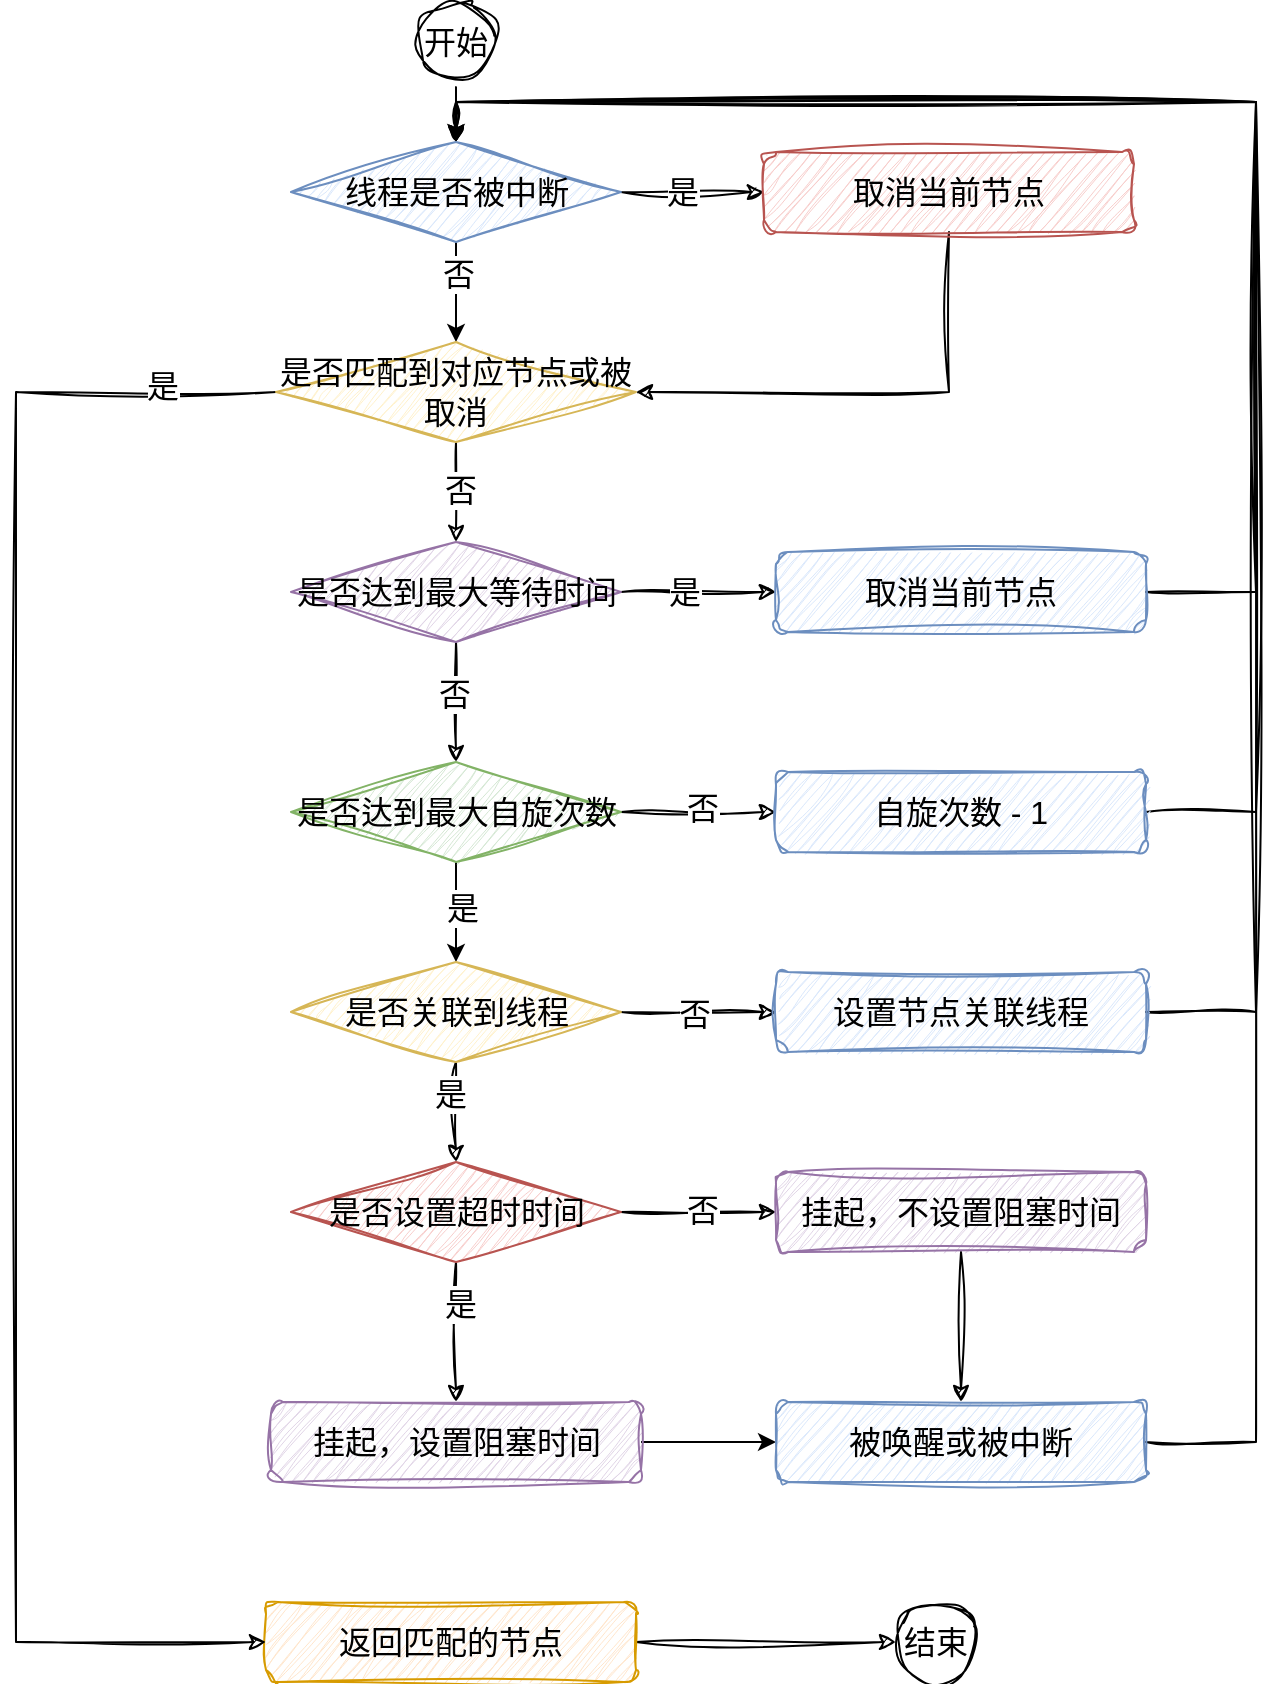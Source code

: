 <mxfile version="28.0.6">
  <diagram name="第 1 页" id="rxK-i59S6lmbJX8z_wLt">
    <mxGraphModel dx="1011" dy="690" grid="1" gridSize="10" guides="1" tooltips="1" connect="1" arrows="1" fold="1" page="1" pageScale="1" pageWidth="827" pageHeight="1169" math="0" shadow="0">
      <root>
        <mxCell id="0" />
        <mxCell id="1" parent="0" />
        <mxCell id="tKjdEHRHipe8KkHzaU8Q-4" style="edgeStyle=orthogonalEdgeStyle;rounded=0;orthogonalLoop=1;jettySize=auto;html=1;exitX=0.5;exitY=1;exitDx=0;exitDy=0;entryX=0.5;entryY=0;entryDx=0;entryDy=0;fontSize=16;" edge="1" parent="1" source="tKjdEHRHipe8KkHzaU8Q-1" target="tKjdEHRHipe8KkHzaU8Q-3">
          <mxGeometry relative="1" as="geometry" />
        </mxCell>
        <mxCell id="tKjdEHRHipe8KkHzaU8Q-1" value="开始" style="ellipse;whiteSpace=wrap;html=1;aspect=fixed;fontSize=16;sketch=1;curveFitting=1;jiggle=2;" vertex="1" parent="1">
          <mxGeometry x="240" y="40" width="40" height="40" as="geometry" />
        </mxCell>
        <mxCell id="tKjdEHRHipe8KkHzaU8Q-8" style="edgeStyle=orthogonalEdgeStyle;rounded=0;orthogonalLoop=1;jettySize=auto;html=1;exitX=1;exitY=0.5;exitDx=0;exitDy=0;entryX=0;entryY=0.5;entryDx=0;entryDy=0;fontSize=16;sketch=1;curveFitting=1;jiggle=2;" edge="1" parent="1" source="tKjdEHRHipe8KkHzaU8Q-3" target="tKjdEHRHipe8KkHzaU8Q-7">
          <mxGeometry relative="1" as="geometry" />
        </mxCell>
        <mxCell id="tKjdEHRHipe8KkHzaU8Q-21" value="是" style="edgeLabel;html=1;align=center;verticalAlign=middle;resizable=0;points=[];fontSize=16;" vertex="1" connectable="0" parent="tKjdEHRHipe8KkHzaU8Q-8">
          <mxGeometry x="-0.166" relative="1" as="geometry">
            <mxPoint as="offset" />
          </mxGeometry>
        </mxCell>
        <mxCell id="tKjdEHRHipe8KkHzaU8Q-10" style="edgeStyle=orthogonalEdgeStyle;rounded=0;orthogonalLoop=1;jettySize=auto;html=1;exitX=0.5;exitY=1;exitDx=0;exitDy=0;entryX=0.5;entryY=0;entryDx=0;entryDy=0;fontSize=16;" edge="1" parent="1" source="tKjdEHRHipe8KkHzaU8Q-3" target="tKjdEHRHipe8KkHzaU8Q-9">
          <mxGeometry relative="1" as="geometry" />
        </mxCell>
        <mxCell id="tKjdEHRHipe8KkHzaU8Q-42" value="否" style="edgeLabel;html=1;align=center;verticalAlign=middle;resizable=0;points=[];fontSize=16;" vertex="1" connectable="0" parent="tKjdEHRHipe8KkHzaU8Q-10">
          <mxGeometry x="-0.356" y="1" relative="1" as="geometry">
            <mxPoint as="offset" />
          </mxGeometry>
        </mxCell>
        <mxCell id="tKjdEHRHipe8KkHzaU8Q-3" value="线程是否被中断" style="rhombus;whiteSpace=wrap;html=1;fontSize=16;sketch=1;curveFitting=1;jiggle=2;fillColor=#dae8fc;strokeColor=#6c8ebf;" vertex="1" parent="1">
          <mxGeometry x="177.5" y="110" width="165" height="50" as="geometry" />
        </mxCell>
        <mxCell id="tKjdEHRHipe8KkHzaU8Q-5" value="结束" style="ellipse;whiteSpace=wrap;html=1;aspect=fixed;fontSize=16;sketch=1;curveFitting=1;jiggle=2;" vertex="1" parent="1">
          <mxGeometry x="480" y="840" width="40" height="40" as="geometry" />
        </mxCell>
        <mxCell id="tKjdEHRHipe8KkHzaU8Q-50" style="edgeStyle=orthogonalEdgeStyle;rounded=0;orthogonalLoop=1;jettySize=auto;html=1;exitX=1;exitY=0.5;exitDx=0;exitDy=0;fontSize=16;sketch=1;curveFitting=1;jiggle=2;" edge="1" parent="1" source="tKjdEHRHipe8KkHzaU8Q-6" target="tKjdEHRHipe8KkHzaU8Q-5">
          <mxGeometry relative="1" as="geometry" />
        </mxCell>
        <mxCell id="tKjdEHRHipe8KkHzaU8Q-6" value="返回匹配的节点" style="rounded=1;whiteSpace=wrap;html=1;fontSize=16;sketch=1;curveFitting=1;jiggle=2;fillColor=#ffe6cc;strokeColor=#d79b00;" vertex="1" parent="1">
          <mxGeometry x="165" y="840" width="185" height="40" as="geometry" />
        </mxCell>
        <mxCell id="tKjdEHRHipe8KkHzaU8Q-41" style="edgeStyle=orthogonalEdgeStyle;rounded=0;orthogonalLoop=1;jettySize=auto;html=1;exitX=0.5;exitY=1;exitDx=0;exitDy=0;entryX=1;entryY=0.5;entryDx=0;entryDy=0;fontSize=16;sketch=1;curveFitting=1;jiggle=2;" edge="1" parent="1" source="tKjdEHRHipe8KkHzaU8Q-7" target="tKjdEHRHipe8KkHzaU8Q-9">
          <mxGeometry relative="1" as="geometry" />
        </mxCell>
        <mxCell id="tKjdEHRHipe8KkHzaU8Q-7" value="取消当前节点" style="rounded=1;whiteSpace=wrap;html=1;fontSize=16;sketch=1;curveFitting=1;jiggle=2;fillColor=#f8cecc;strokeColor=#b85450;" vertex="1" parent="1">
          <mxGeometry x="414" y="115" width="185" height="40" as="geometry" />
        </mxCell>
        <mxCell id="tKjdEHRHipe8KkHzaU8Q-12" style="edgeStyle=orthogonalEdgeStyle;rounded=0;orthogonalLoop=1;jettySize=auto;html=1;exitX=0.5;exitY=1;exitDx=0;exitDy=0;entryX=0.5;entryY=0;entryDx=0;entryDy=0;fontSize=16;sketch=1;curveFitting=1;jiggle=2;" edge="1" parent="1" source="tKjdEHRHipe8KkHzaU8Q-9" target="tKjdEHRHipe8KkHzaU8Q-11">
          <mxGeometry relative="1" as="geometry" />
        </mxCell>
        <mxCell id="tKjdEHRHipe8KkHzaU8Q-36" value="否" style="edgeLabel;html=1;align=center;verticalAlign=middle;resizable=0;points=[];fontSize=16;" vertex="1" connectable="0" parent="tKjdEHRHipe8KkHzaU8Q-12">
          <mxGeometry x="-0.056" y="2" relative="1" as="geometry">
            <mxPoint as="offset" />
          </mxGeometry>
        </mxCell>
        <mxCell id="tKjdEHRHipe8KkHzaU8Q-35" style="edgeStyle=orthogonalEdgeStyle;rounded=0;orthogonalLoop=1;jettySize=auto;html=1;exitX=0;exitY=0.5;exitDx=0;exitDy=0;entryX=0;entryY=0.5;entryDx=0;entryDy=0;fontSize=16;sketch=1;curveFitting=1;jiggle=2;" edge="1" parent="1" source="tKjdEHRHipe8KkHzaU8Q-9" target="tKjdEHRHipe8KkHzaU8Q-6">
          <mxGeometry relative="1" as="geometry">
            <mxPoint x="60" y="235" as="targetPoint" />
            <Array as="points">
              <mxPoint x="40" y="235" />
              <mxPoint x="40" y="860" />
            </Array>
          </mxGeometry>
        </mxCell>
        <mxCell id="tKjdEHRHipe8KkHzaU8Q-37" value="是" style="edgeLabel;html=1;align=center;verticalAlign=middle;resizable=0;points=[];fontSize=16;" vertex="1" connectable="0" parent="tKjdEHRHipe8KkHzaU8Q-35">
          <mxGeometry x="-0.869" y="-3" relative="1" as="geometry">
            <mxPoint as="offset" />
          </mxGeometry>
        </mxCell>
        <mxCell id="tKjdEHRHipe8KkHzaU8Q-9" value="是否匹配到对应节点或被取消" style="rhombus;whiteSpace=wrap;html=1;fontSize=16;sketch=1;curveFitting=1;jiggle=2;fillColor=#fff2cc;strokeColor=#d6b656;" vertex="1" parent="1">
          <mxGeometry x="170" y="210" width="180" height="50" as="geometry" />
        </mxCell>
        <mxCell id="tKjdEHRHipe8KkHzaU8Q-14" style="edgeStyle=orthogonalEdgeStyle;rounded=0;orthogonalLoop=1;jettySize=auto;html=1;exitX=1;exitY=0.5;exitDx=0;exitDy=0;entryX=0;entryY=0.5;entryDx=0;entryDy=0;fontSize=16;sketch=1;curveFitting=1;jiggle=2;" edge="1" parent="1" source="tKjdEHRHipe8KkHzaU8Q-11" target="tKjdEHRHipe8KkHzaU8Q-13">
          <mxGeometry relative="1" as="geometry" />
        </mxCell>
        <mxCell id="tKjdEHRHipe8KkHzaU8Q-19" value="是" style="edgeLabel;html=1;align=center;verticalAlign=middle;resizable=0;points=[];fontSize=16;" vertex="1" connectable="0" parent="tKjdEHRHipe8KkHzaU8Q-14">
          <mxGeometry x="-0.187" relative="1" as="geometry">
            <mxPoint as="offset" />
          </mxGeometry>
        </mxCell>
        <mxCell id="tKjdEHRHipe8KkHzaU8Q-16" style="edgeStyle=orthogonalEdgeStyle;rounded=0;orthogonalLoop=1;jettySize=auto;html=1;exitX=0.5;exitY=1;exitDx=0;exitDy=0;entryX=0.5;entryY=0;entryDx=0;entryDy=0;fontSize=16;sketch=1;curveFitting=1;jiggle=2;" edge="1" parent="1" source="tKjdEHRHipe8KkHzaU8Q-11" target="tKjdEHRHipe8KkHzaU8Q-15">
          <mxGeometry relative="1" as="geometry" />
        </mxCell>
        <mxCell id="tKjdEHRHipe8KkHzaU8Q-38" value="否" style="edgeLabel;html=1;align=center;verticalAlign=middle;resizable=0;points=[];fontSize=16;" vertex="1" connectable="0" parent="tKjdEHRHipe8KkHzaU8Q-16">
          <mxGeometry x="-0.157" y="-1" relative="1" as="geometry">
            <mxPoint as="offset" />
          </mxGeometry>
        </mxCell>
        <mxCell id="tKjdEHRHipe8KkHzaU8Q-11" value="是否达到最大等待时间" style="rhombus;whiteSpace=wrap;html=1;fontSize=16;sketch=1;curveFitting=1;jiggle=2;fillColor=#e1d5e7;strokeColor=#9673a6;" vertex="1" parent="1">
          <mxGeometry x="177.5" y="310" width="165" height="50" as="geometry" />
        </mxCell>
        <mxCell id="tKjdEHRHipe8KkHzaU8Q-43" style="edgeStyle=orthogonalEdgeStyle;rounded=0;orthogonalLoop=1;jettySize=auto;html=1;exitX=1;exitY=0.5;exitDx=0;exitDy=0;entryX=0.5;entryY=0;entryDx=0;entryDy=0;fontSize=16;sketch=1;curveFitting=1;jiggle=2;" edge="1" parent="1" source="tKjdEHRHipe8KkHzaU8Q-13" target="tKjdEHRHipe8KkHzaU8Q-3">
          <mxGeometry relative="1" as="geometry">
            <Array as="points">
              <mxPoint x="660" y="335" />
              <mxPoint x="660" y="90" />
              <mxPoint x="260" y="90" />
            </Array>
          </mxGeometry>
        </mxCell>
        <mxCell id="tKjdEHRHipe8KkHzaU8Q-13" value="取消当前节点" style="rounded=1;whiteSpace=wrap;html=1;fontSize=16;sketch=1;curveFitting=1;jiggle=2;fillColor=#dae8fc;strokeColor=#6c8ebf;" vertex="1" parent="1">
          <mxGeometry x="420" y="315" width="185" height="40" as="geometry" />
        </mxCell>
        <mxCell id="tKjdEHRHipe8KkHzaU8Q-18" style="edgeStyle=orthogonalEdgeStyle;rounded=0;orthogonalLoop=1;jettySize=auto;html=1;exitX=1;exitY=0.5;exitDx=0;exitDy=0;entryX=0;entryY=0.5;entryDx=0;entryDy=0;fontSize=16;sketch=1;curveFitting=1;jiggle=2;" edge="1" parent="1" source="tKjdEHRHipe8KkHzaU8Q-15" target="tKjdEHRHipe8KkHzaU8Q-17">
          <mxGeometry relative="1" as="geometry" />
        </mxCell>
        <mxCell id="tKjdEHRHipe8KkHzaU8Q-20" value="否" style="edgeLabel;html=1;align=center;verticalAlign=middle;resizable=0;points=[];fontSize=16;" vertex="1" connectable="0" parent="tKjdEHRHipe8KkHzaU8Q-18">
          <mxGeometry x="0.028" y="2" relative="1" as="geometry">
            <mxPoint as="offset" />
          </mxGeometry>
        </mxCell>
        <mxCell id="tKjdEHRHipe8KkHzaU8Q-23" style="edgeStyle=orthogonalEdgeStyle;rounded=0;orthogonalLoop=1;jettySize=auto;html=1;exitX=0.5;exitY=1;exitDx=0;exitDy=0;entryX=0.5;entryY=0;entryDx=0;entryDy=0;fontSize=16;" edge="1" parent="1" source="tKjdEHRHipe8KkHzaU8Q-15" target="tKjdEHRHipe8KkHzaU8Q-22">
          <mxGeometry relative="1" as="geometry" />
        </mxCell>
        <mxCell id="tKjdEHRHipe8KkHzaU8Q-39" value="是" style="edgeLabel;html=1;align=center;verticalAlign=middle;resizable=0;points=[];fontSize=16;" vertex="1" connectable="0" parent="tKjdEHRHipe8KkHzaU8Q-23">
          <mxGeometry x="-0.089" y="3" relative="1" as="geometry">
            <mxPoint as="offset" />
          </mxGeometry>
        </mxCell>
        <mxCell id="tKjdEHRHipe8KkHzaU8Q-15" value="是否达到最大自旋次数" style="rhombus;whiteSpace=wrap;html=1;fontSize=16;sketch=1;curveFitting=1;jiggle=2;fillColor=#d5e8d4;strokeColor=#82b366;" vertex="1" parent="1">
          <mxGeometry x="177.5" y="420" width="165" height="50" as="geometry" />
        </mxCell>
        <mxCell id="tKjdEHRHipe8KkHzaU8Q-44" style="edgeStyle=orthogonalEdgeStyle;rounded=0;orthogonalLoop=1;jettySize=auto;html=1;exitX=1;exitY=0.5;exitDx=0;exitDy=0;entryX=0.5;entryY=0;entryDx=0;entryDy=0;fontSize=16;sketch=1;curveFitting=1;jiggle=2;" edge="1" parent="1" source="tKjdEHRHipe8KkHzaU8Q-17" target="tKjdEHRHipe8KkHzaU8Q-3">
          <mxGeometry relative="1" as="geometry">
            <Array as="points">
              <mxPoint x="660" y="445" />
              <mxPoint x="660" y="90" />
              <mxPoint x="260" y="90" />
            </Array>
          </mxGeometry>
        </mxCell>
        <mxCell id="tKjdEHRHipe8KkHzaU8Q-17" value="自旋次数 - 1" style="rounded=1;whiteSpace=wrap;html=1;fontSize=16;sketch=1;curveFitting=1;jiggle=2;fillColor=#dae8fc;strokeColor=#6c8ebf;" vertex="1" parent="1">
          <mxGeometry x="420" y="425" width="185" height="40" as="geometry" />
        </mxCell>
        <mxCell id="tKjdEHRHipe8KkHzaU8Q-25" style="edgeStyle=orthogonalEdgeStyle;rounded=0;orthogonalLoop=1;jettySize=auto;html=1;exitX=1;exitY=0.5;exitDx=0;exitDy=0;entryX=0;entryY=0.5;entryDx=0;entryDy=0;fontSize=16;sketch=1;curveFitting=1;jiggle=2;" edge="1" parent="1" source="tKjdEHRHipe8KkHzaU8Q-22" target="tKjdEHRHipe8KkHzaU8Q-24">
          <mxGeometry relative="1" as="geometry" />
        </mxCell>
        <mxCell id="tKjdEHRHipe8KkHzaU8Q-26" value="否" style="edgeLabel;html=1;align=center;verticalAlign=middle;resizable=0;points=[];fontSize=16;" vertex="1" connectable="0" parent="tKjdEHRHipe8KkHzaU8Q-25">
          <mxGeometry x="-0.058" y="-1" relative="1" as="geometry">
            <mxPoint as="offset" />
          </mxGeometry>
        </mxCell>
        <mxCell id="tKjdEHRHipe8KkHzaU8Q-28" style="edgeStyle=orthogonalEdgeStyle;rounded=0;orthogonalLoop=1;jettySize=auto;html=1;exitX=0.5;exitY=1;exitDx=0;exitDy=0;entryX=0.5;entryY=0;entryDx=0;entryDy=0;fontSize=16;sketch=1;curveFitting=1;jiggle=2;" edge="1" parent="1" source="tKjdEHRHipe8KkHzaU8Q-22" target="tKjdEHRHipe8KkHzaU8Q-27">
          <mxGeometry relative="1" as="geometry" />
        </mxCell>
        <mxCell id="tKjdEHRHipe8KkHzaU8Q-40" value="是" style="edgeLabel;html=1;align=center;verticalAlign=middle;resizable=0;points=[];fontSize=16;" vertex="1" connectable="0" parent="tKjdEHRHipe8KkHzaU8Q-28">
          <mxGeometry x="-0.356" y="-3" relative="1" as="geometry">
            <mxPoint as="offset" />
          </mxGeometry>
        </mxCell>
        <mxCell id="tKjdEHRHipe8KkHzaU8Q-22" value="是否关联到线程" style="rhombus;whiteSpace=wrap;html=1;fontSize=16;sketch=1;curveFitting=1;jiggle=2;fillColor=#fff2cc;strokeColor=#d6b656;" vertex="1" parent="1">
          <mxGeometry x="177.5" y="520" width="165" height="50" as="geometry" />
        </mxCell>
        <mxCell id="tKjdEHRHipe8KkHzaU8Q-45" style="edgeStyle=orthogonalEdgeStyle;rounded=0;orthogonalLoop=1;jettySize=auto;html=1;exitX=1;exitY=0.5;exitDx=0;exitDy=0;entryX=0.5;entryY=0;entryDx=0;entryDy=0;fontSize=16;sketch=1;curveFitting=1;jiggle=2;" edge="1" parent="1" source="tKjdEHRHipe8KkHzaU8Q-24" target="tKjdEHRHipe8KkHzaU8Q-3">
          <mxGeometry relative="1" as="geometry">
            <Array as="points">
              <mxPoint x="660" y="545" />
              <mxPoint x="660" y="90" />
              <mxPoint x="260" y="90" />
            </Array>
          </mxGeometry>
        </mxCell>
        <mxCell id="tKjdEHRHipe8KkHzaU8Q-24" value="设置节点关联线程" style="rounded=1;whiteSpace=wrap;html=1;fontSize=16;sketch=1;curveFitting=1;jiggle=2;fillColor=#dae8fc;strokeColor=#6c8ebf;" vertex="1" parent="1">
          <mxGeometry x="420" y="525" width="185" height="40" as="geometry" />
        </mxCell>
        <mxCell id="tKjdEHRHipe8KkHzaU8Q-31" style="edgeStyle=orthogonalEdgeStyle;rounded=0;orthogonalLoop=1;jettySize=auto;html=1;exitX=1;exitY=0.5;exitDx=0;exitDy=0;entryX=0;entryY=0.5;entryDx=0;entryDy=0;fontSize=16;sketch=1;curveFitting=1;jiggle=2;" edge="1" parent="1" source="tKjdEHRHipe8KkHzaU8Q-27" target="tKjdEHRHipe8KkHzaU8Q-29">
          <mxGeometry relative="1" as="geometry" />
        </mxCell>
        <mxCell id="tKjdEHRHipe8KkHzaU8Q-32" value="否" style="edgeLabel;html=1;align=center;verticalAlign=middle;resizable=0;points=[];fontSize=16;" vertex="1" connectable="0" parent="tKjdEHRHipe8KkHzaU8Q-31">
          <mxGeometry x="0.028" y="1" relative="1" as="geometry">
            <mxPoint as="offset" />
          </mxGeometry>
        </mxCell>
        <mxCell id="tKjdEHRHipe8KkHzaU8Q-33" style="edgeStyle=orthogonalEdgeStyle;rounded=0;orthogonalLoop=1;jettySize=auto;html=1;exitX=0.5;exitY=1;exitDx=0;exitDy=0;entryX=0.5;entryY=0;entryDx=0;entryDy=0;fontSize=16;sketch=1;curveFitting=1;jiggle=2;" edge="1" parent="1" source="tKjdEHRHipe8KkHzaU8Q-27" target="tKjdEHRHipe8KkHzaU8Q-30">
          <mxGeometry relative="1" as="geometry" />
        </mxCell>
        <mxCell id="tKjdEHRHipe8KkHzaU8Q-34" value="是" style="edgeLabel;html=1;align=center;verticalAlign=middle;resizable=0;points=[];fontSize=16;" vertex="1" connectable="0" parent="tKjdEHRHipe8KkHzaU8Q-33">
          <mxGeometry x="-0.403" y="2" relative="1" as="geometry">
            <mxPoint as="offset" />
          </mxGeometry>
        </mxCell>
        <mxCell id="tKjdEHRHipe8KkHzaU8Q-27" value="是否设置超时时间" style="rhombus;whiteSpace=wrap;html=1;fontSize=16;sketch=1;curveFitting=1;jiggle=2;fillColor=#f8cecc;strokeColor=#b85450;" vertex="1" parent="1">
          <mxGeometry x="177.5" y="620" width="165" height="50" as="geometry" />
        </mxCell>
        <mxCell id="tKjdEHRHipe8KkHzaU8Q-48" style="edgeStyle=orthogonalEdgeStyle;rounded=0;orthogonalLoop=1;jettySize=auto;html=1;exitX=0.5;exitY=1;exitDx=0;exitDy=0;entryX=0.5;entryY=0;entryDx=0;entryDy=0;fontSize=16;sketch=1;curveFitting=1;jiggle=2;" edge="1" parent="1" source="tKjdEHRHipe8KkHzaU8Q-29" target="tKjdEHRHipe8KkHzaU8Q-46">
          <mxGeometry relative="1" as="geometry" />
        </mxCell>
        <mxCell id="tKjdEHRHipe8KkHzaU8Q-29" value="挂起，不设置阻塞时间" style="rounded=1;whiteSpace=wrap;html=1;fontSize=16;sketch=1;curveFitting=1;jiggle=2;fillColor=#e1d5e7;strokeColor=#9673a6;" vertex="1" parent="1">
          <mxGeometry x="420" y="625" width="185" height="40" as="geometry" />
        </mxCell>
        <mxCell id="tKjdEHRHipe8KkHzaU8Q-47" style="edgeStyle=orthogonalEdgeStyle;rounded=0;orthogonalLoop=1;jettySize=auto;html=1;exitX=1;exitY=0.5;exitDx=0;exitDy=0;entryX=0;entryY=0.5;entryDx=0;entryDy=0;fontSize=16;" edge="1" parent="1" source="tKjdEHRHipe8KkHzaU8Q-30" target="tKjdEHRHipe8KkHzaU8Q-46">
          <mxGeometry relative="1" as="geometry" />
        </mxCell>
        <mxCell id="tKjdEHRHipe8KkHzaU8Q-30" value="挂起，设置阻塞时间" style="rounded=1;whiteSpace=wrap;html=1;fontSize=16;sketch=1;curveFitting=1;jiggle=2;fillColor=#e1d5e7;strokeColor=#9673a6;" vertex="1" parent="1">
          <mxGeometry x="167.5" y="740" width="185" height="40" as="geometry" />
        </mxCell>
        <mxCell id="tKjdEHRHipe8KkHzaU8Q-49" style="edgeStyle=orthogonalEdgeStyle;rounded=0;orthogonalLoop=1;jettySize=auto;html=1;exitX=1;exitY=0.5;exitDx=0;exitDy=0;entryX=0.5;entryY=0;entryDx=0;entryDy=0;fontSize=16;sketch=1;curveFitting=1;jiggle=2;" edge="1" parent="1" source="tKjdEHRHipe8KkHzaU8Q-46" target="tKjdEHRHipe8KkHzaU8Q-3">
          <mxGeometry relative="1" as="geometry">
            <Array as="points">
              <mxPoint x="660" y="760" />
              <mxPoint x="660" y="90" />
              <mxPoint x="260" y="90" />
            </Array>
          </mxGeometry>
        </mxCell>
        <mxCell id="tKjdEHRHipe8KkHzaU8Q-46" value="被唤醒或被中断" style="rounded=1;whiteSpace=wrap;html=1;fontSize=16;sketch=1;curveFitting=1;jiggle=2;fillColor=#dae8fc;strokeColor=#6c8ebf;" vertex="1" parent="1">
          <mxGeometry x="420" y="740" width="185" height="40" as="geometry" />
        </mxCell>
      </root>
    </mxGraphModel>
  </diagram>
</mxfile>
